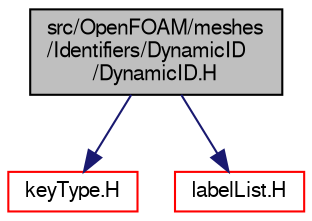 digraph "src/OpenFOAM/meshes/Identifiers/DynamicID/DynamicID.H"
{
  bgcolor="transparent";
  edge [fontname="FreeSans",fontsize="10",labelfontname="FreeSans",labelfontsize="10"];
  node [fontname="FreeSans",fontsize="10",shape=record];
  Node0 [label="src/OpenFOAM/meshes\l/Identifiers/DynamicID\l/DynamicID.H",height=0.2,width=0.4,color="black", fillcolor="grey75", style="filled", fontcolor="black"];
  Node0 -> Node1 [color="midnightblue",fontsize="10",style="solid",fontname="FreeSans"];
  Node1 [label="keyType.H",height=0.2,width=0.4,color="red",URL="$a12596.html"];
  Node0 -> Node15 [color="midnightblue",fontsize="10",style="solid",fontname="FreeSans"];
  Node15 [label="labelList.H",height=0.2,width=0.4,color="red",URL="$a12380.html"];
}
